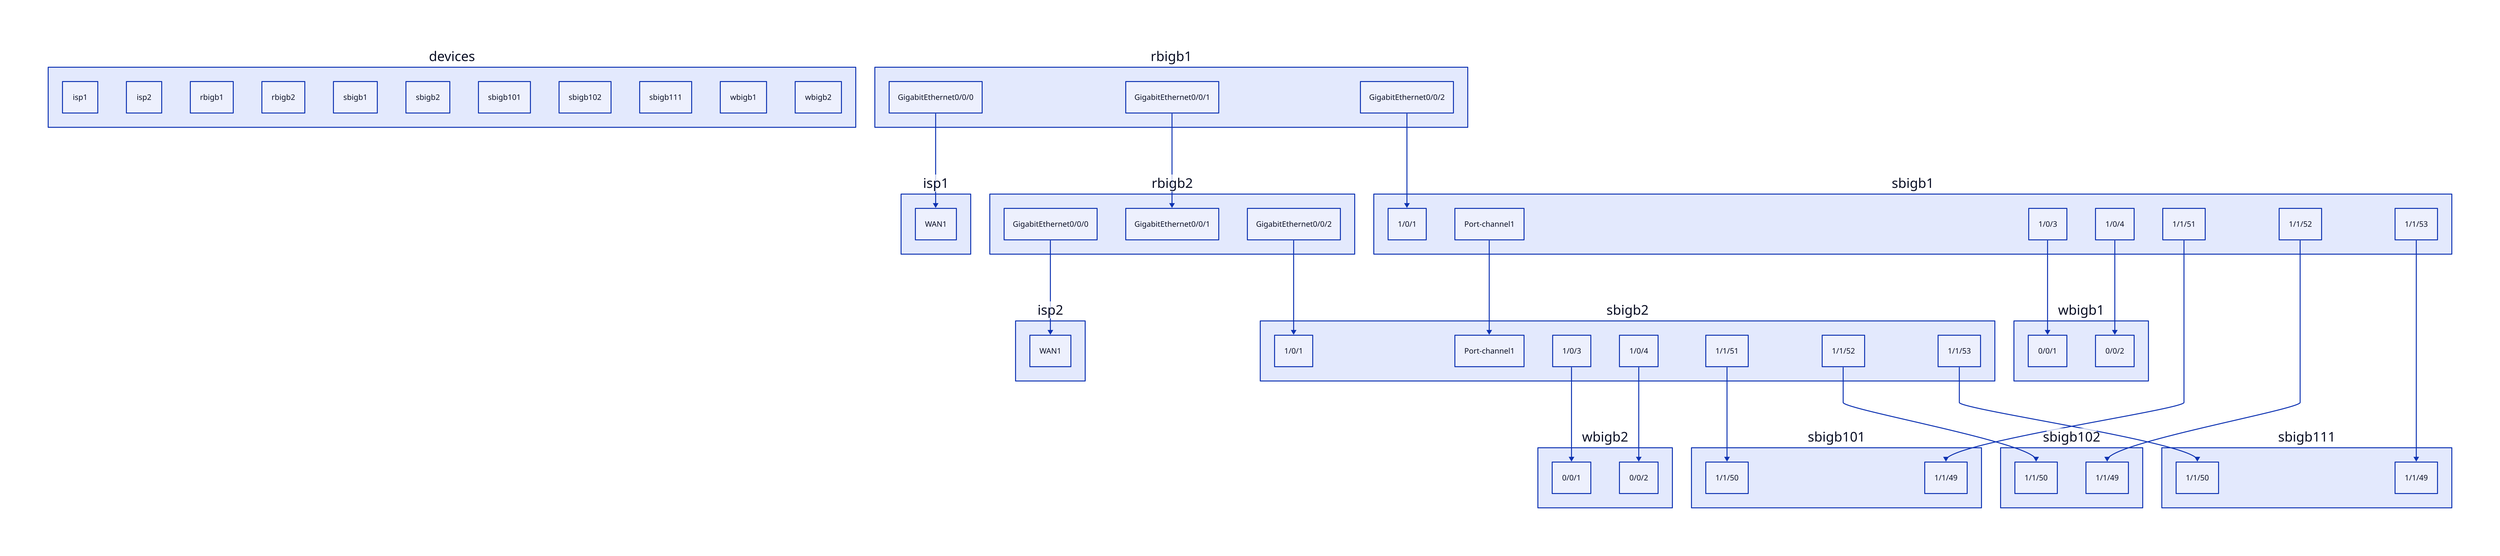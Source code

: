 # Big Branch Office Network Topology - Main Site Layout
# Site: Austin, TX
# Location: Regional Office 
# Description: Large branch office with redundant WAN connections and wireless infrastructure
# Device Count: 11 devices (2 WAN, 2 routers, 5 switches, 2 WLCs)

# Device List - Individual device configurations are in separate .d2 files
devices: {
  isp1
  isp2
  rbigb1
  rbigb2
  sbigb1
  sbigb2
  sbigb101
  sbigb102
  sbigb111
  wbigb1
  wbigb2
}

# Connection Topology - All site connections defined here
# This prevents duplicate connections across device files

# WAN Connections
rbigb1.GigabitEthernet0/0/0 -> isp1.WAN1
rbigb2.GigabitEthernet0/0/0 -> isp2.WAN1

# Core Router Interconnect
rbigb1.GigabitEthernet0/0/1 -> rbigb2.GigabitEthernet0/0/1

# Core to Distribution Layer
rbigb1.GigabitEthernet0/0/2 -> sbigb1.1/0/1
rbigb2.GigabitEthernet0/0/2 -> sbigb2.1/0/1

# Distribution Layer Interconnect (Port-channel)
sbigb1.Port-channel1 -> sbigb2.Port-channel1

# Wireless Controller Connections
sbigb1.1/0/3 -> wbigb1.0/0/1
sbigb1.1/0/4 -> wbigb1.0/0/2
sbigb2.1/0/3 -> wbigb2.0/0/1
sbigb2.1/0/4 -> wbigb2.0/0/2

# Distribution to Access Layer (Dual-homed for redundancy)
# Access Switch 101
sbigb1.1/1/51 -> sbigb101.1/1/49
sbigb2.1/1/51 -> sbigb101.1/1/50

# Access Switch 102
sbigb1.1/1/52 -> sbigb102.1/1/49
sbigb2.1/1/52 -> sbigb102.1/1/50

# Access Switch 111
sbigb1.1/1/53 -> sbigb111.1/1/49
sbigb2.1/1/53 -> sbigb111.1/1/50

